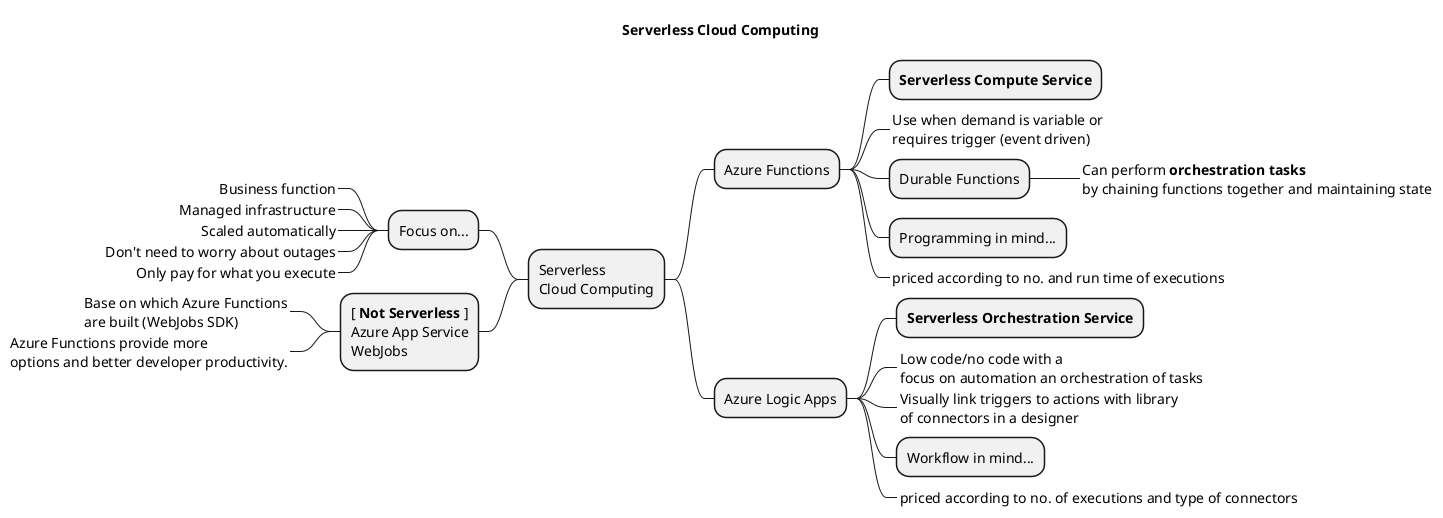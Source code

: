 @startmindmap "Serverless Cloud Computing"

title "Serverless Cloud Computing"

+ Serverless\nCloud Computing
++ Azure Functions
+++ **Serverless Compute Service**
+++_ Use when demand is variable or \nrequires trigger (event driven)
+++ Durable Functions
++++_ Can perform <b>orchestration tasks</b>\nby chaining functions together and maintaining state
+++ Programming in mind...
+++_ priced according to no. and run time of executions
++ Azure Logic Apps
+++ **Serverless Orchestration Service**
+++_ Low code/no code with a\nfocus on automation an orchestration of tasks
+++_ Visually link triggers to actions with library\nof connectors in a designer
+++ Workflow in mind...
+++_ priced according to no. of executions and type of connectors
-- Focus on...
---_ Business function
---_ Managed infrastructure
---_ Scaled automatically
---_ Don't need to worry about outages
---_ Only pay for what you execute
-- [ **Not Serverless** ]\nAzure App Service\nWebJobs
---_ Base on which Azure Functions\nare built (WebJobs SDK)
---_  Azure Functions provide more\noptions and better developer productivity.


@endmindmap
